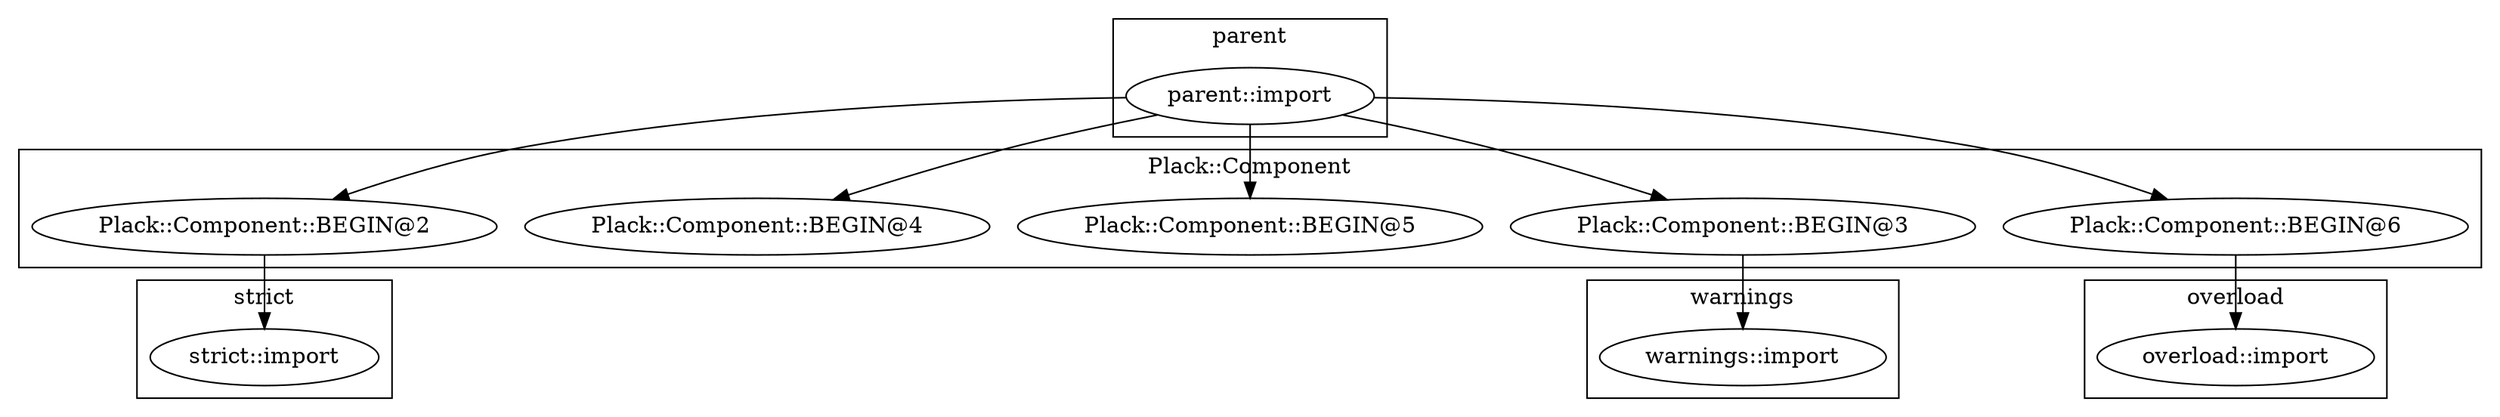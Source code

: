 digraph {
graph [overlap=false]
subgraph cluster_Plack_Component {
	label="Plack::Component";
	"Plack::Component::BEGIN@2";
	"Plack::Component::BEGIN@3";
	"Plack::Component::BEGIN@5";
	"Plack::Component::BEGIN@4";
	"Plack::Component::BEGIN@6";
}
subgraph cluster_warnings {
	label="warnings";
	"warnings::import";
}
subgraph cluster_parent {
	label="parent";
	"parent::import";
}
subgraph cluster_overload {
	label="overload";
	"overload::import";
}
subgraph cluster_strict {
	label="strict";
	"strict::import";
}
"Plack::Component::BEGIN@6" -> "overload::import";
"parent::import" -> "Plack::Component::BEGIN@5";
"parent::import" -> "Plack::Component::BEGIN@3";
"Plack::Component::BEGIN@2" -> "strict::import";
"Plack::Component::BEGIN@3" -> "warnings::import";
"parent::import" -> "Plack::Component::BEGIN@6";
"parent::import" -> "Plack::Component::BEGIN@4";
"parent::import" -> "Plack::Component::BEGIN@2";
}
